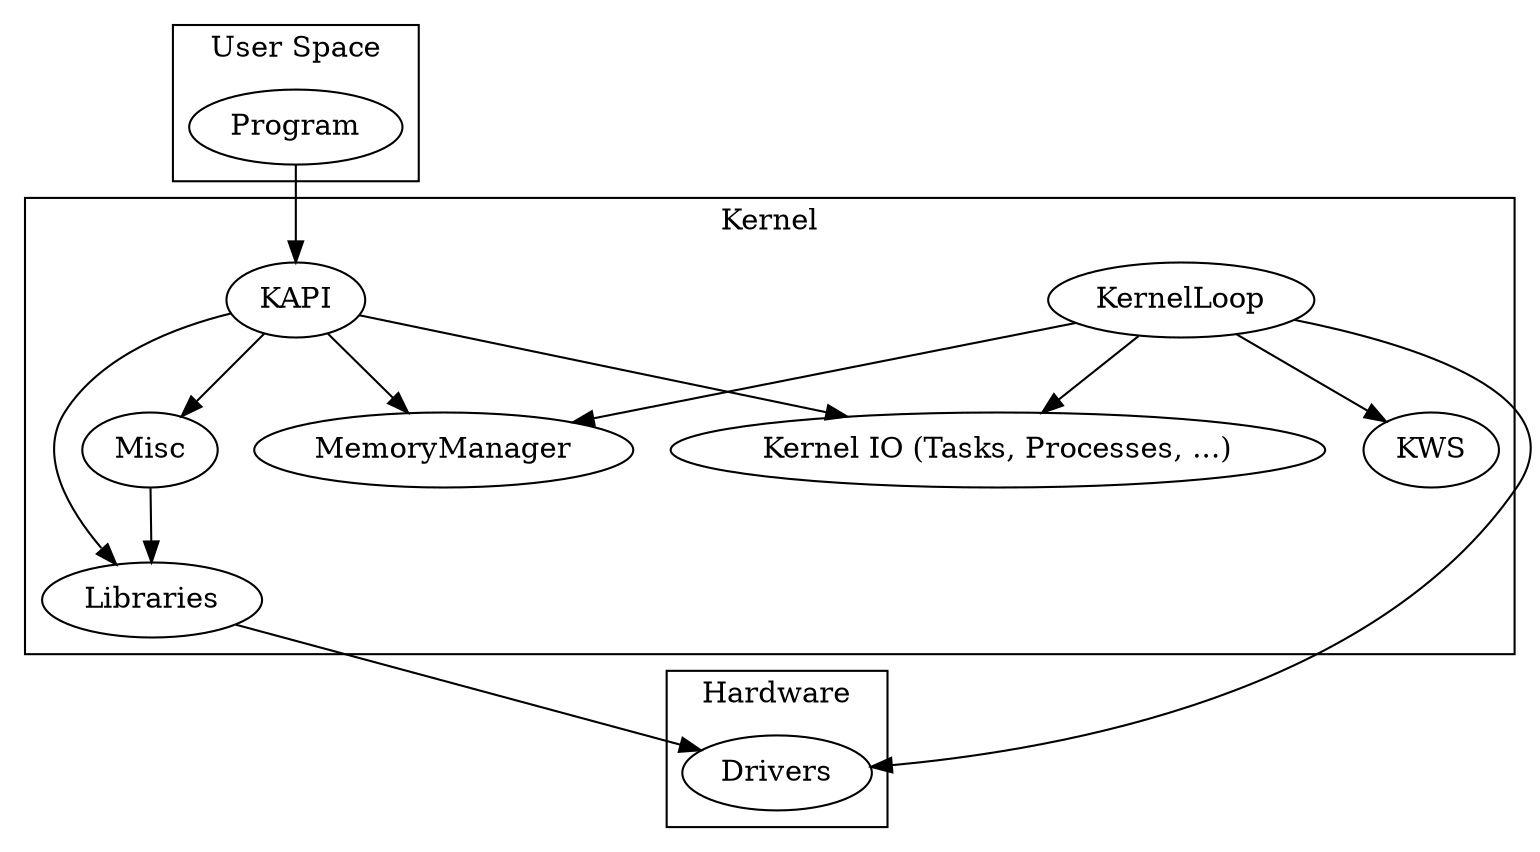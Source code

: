 digraph G {
    rankdir=TB;
    
    subgraph cluster_Hardware {
        label="Hardware";
        Drivers;
    }

    subgraph cluster_Kernel {
        label="Kernel";
        IO [label="Kernel IO (Tasks, Processes, ...)"];
        KernelLoop;
        MemoryManager;
        KAPI;
        Misc;
        Libraries;
        Libraries -> Drivers;
        KWS;
        
        KernelLoop -> IO;
        KernelLoop -> MemoryManager;
        KernelLoop -> KWS;
        KernelLoop -> Drivers;
        KAPI -> IO;
        KAPI -> MemoryManager;
        KAPI -> Libraries;
        KAPI -> Misc;
        Misc -> Libraries;
    }

    subgraph cluster_UserSpace {
        label="User Space";
        Program;
        Program -> KAPI;
    }
}
